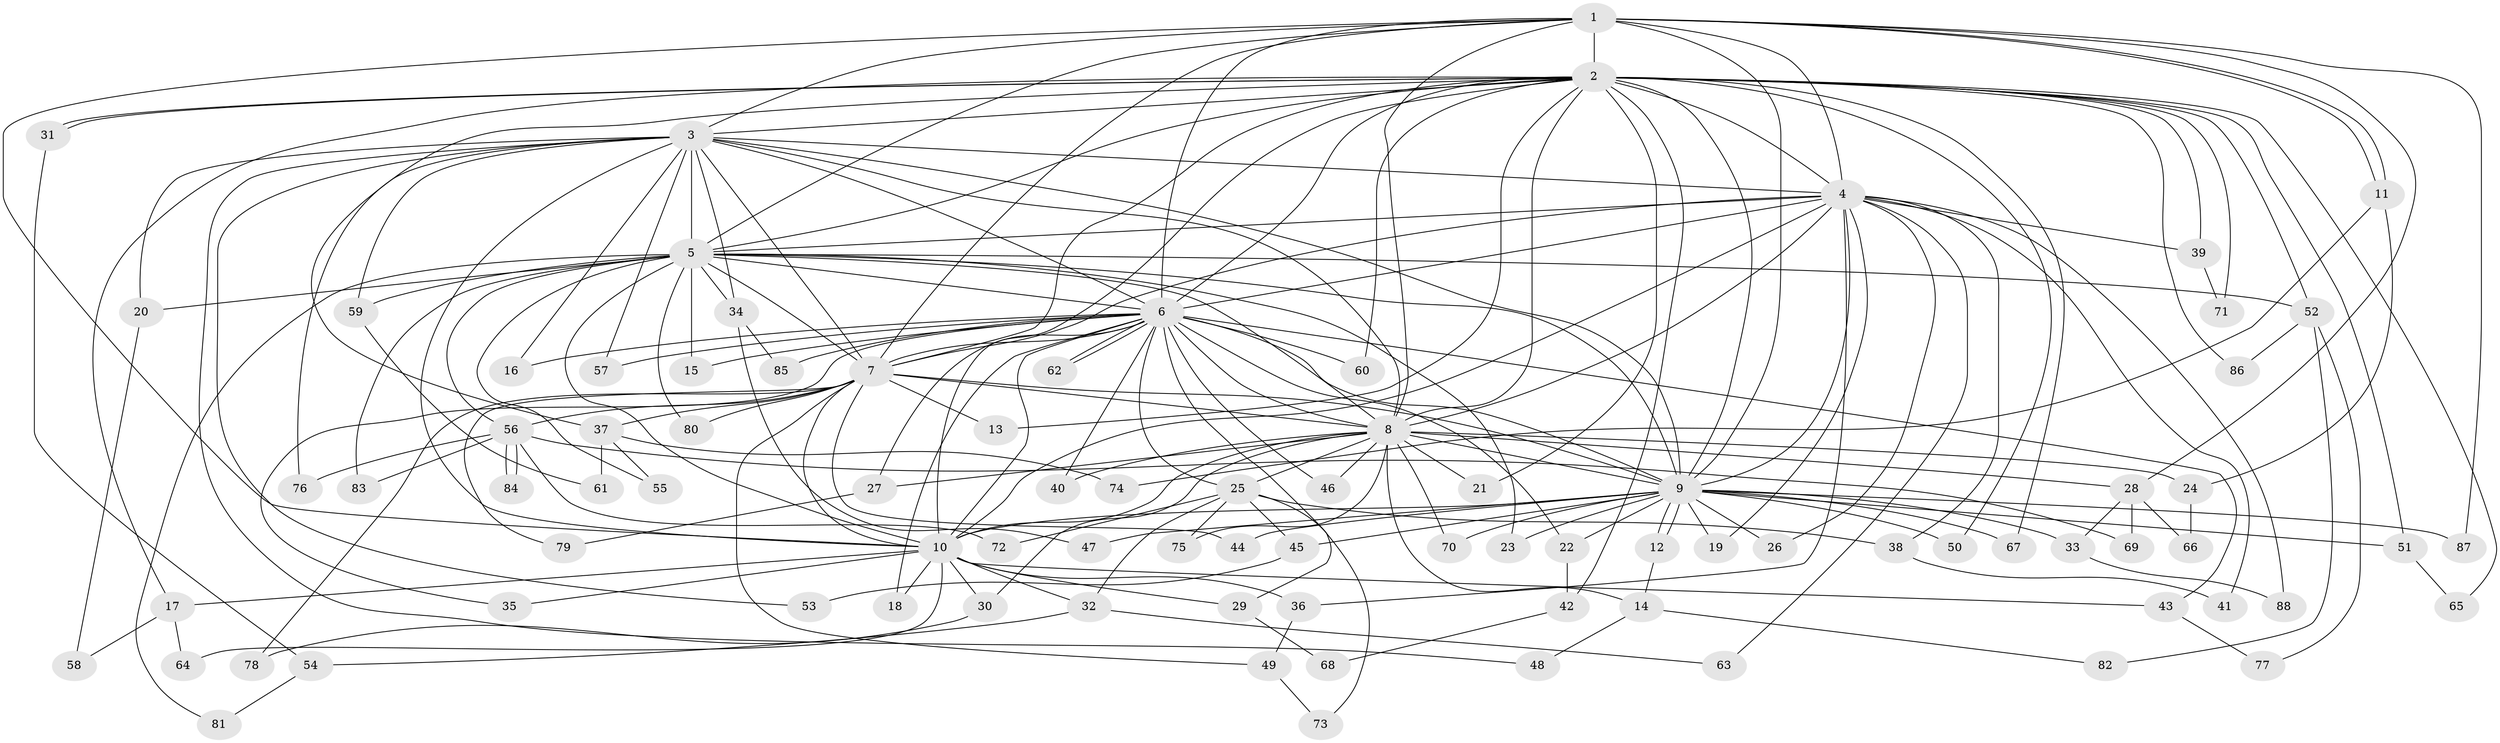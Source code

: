 // coarse degree distribution, {11: 0.037037037037037035, 12: 0.1111111111111111, 15: 0.037037037037037035, 2: 0.1111111111111111, 1: 0.07407407407407407, 4: 0.25925925925925924, 13: 0.07407407407407407, 3: 0.1111111111111111, 8: 0.037037037037037035, 16: 0.037037037037037035, 5: 0.1111111111111111}
// Generated by graph-tools (version 1.1) at 2025/36/03/04/25 23:36:31]
// undirected, 88 vertices, 201 edges
graph export_dot {
  node [color=gray90,style=filled];
  1;
  2;
  3;
  4;
  5;
  6;
  7;
  8;
  9;
  10;
  11;
  12;
  13;
  14;
  15;
  16;
  17;
  18;
  19;
  20;
  21;
  22;
  23;
  24;
  25;
  26;
  27;
  28;
  29;
  30;
  31;
  32;
  33;
  34;
  35;
  36;
  37;
  38;
  39;
  40;
  41;
  42;
  43;
  44;
  45;
  46;
  47;
  48;
  49;
  50;
  51;
  52;
  53;
  54;
  55;
  56;
  57;
  58;
  59;
  60;
  61;
  62;
  63;
  64;
  65;
  66;
  67;
  68;
  69;
  70;
  71;
  72;
  73;
  74;
  75;
  76;
  77;
  78;
  79;
  80;
  81;
  82;
  83;
  84;
  85;
  86;
  87;
  88;
  1 -- 2;
  1 -- 3;
  1 -- 4;
  1 -- 5;
  1 -- 6;
  1 -- 7;
  1 -- 8;
  1 -- 9;
  1 -- 10;
  1 -- 11;
  1 -- 11;
  1 -- 28;
  1 -- 87;
  2 -- 3;
  2 -- 4;
  2 -- 5;
  2 -- 6;
  2 -- 7;
  2 -- 8;
  2 -- 9;
  2 -- 10;
  2 -- 13;
  2 -- 17;
  2 -- 21;
  2 -- 31;
  2 -- 31;
  2 -- 37;
  2 -- 39;
  2 -- 42;
  2 -- 50;
  2 -- 51;
  2 -- 52;
  2 -- 60;
  2 -- 65;
  2 -- 67;
  2 -- 71;
  2 -- 86;
  3 -- 4;
  3 -- 5;
  3 -- 6;
  3 -- 7;
  3 -- 8;
  3 -- 9;
  3 -- 10;
  3 -- 16;
  3 -- 20;
  3 -- 34;
  3 -- 48;
  3 -- 53;
  3 -- 57;
  3 -- 59;
  3 -- 76;
  4 -- 5;
  4 -- 6;
  4 -- 7;
  4 -- 8;
  4 -- 9;
  4 -- 10;
  4 -- 19;
  4 -- 26;
  4 -- 36;
  4 -- 38;
  4 -- 39;
  4 -- 41;
  4 -- 63;
  4 -- 88;
  5 -- 6;
  5 -- 7;
  5 -- 8;
  5 -- 9;
  5 -- 10;
  5 -- 15;
  5 -- 20;
  5 -- 23;
  5 -- 34;
  5 -- 52;
  5 -- 55;
  5 -- 56;
  5 -- 59;
  5 -- 80;
  5 -- 81;
  5 -- 83;
  6 -- 7;
  6 -- 8;
  6 -- 9;
  6 -- 10;
  6 -- 15;
  6 -- 16;
  6 -- 18;
  6 -- 22;
  6 -- 25;
  6 -- 27;
  6 -- 29;
  6 -- 35;
  6 -- 40;
  6 -- 43;
  6 -- 46;
  6 -- 57;
  6 -- 60;
  6 -- 62;
  6 -- 62;
  6 -- 85;
  7 -- 8;
  7 -- 9;
  7 -- 10;
  7 -- 13;
  7 -- 37;
  7 -- 44;
  7 -- 49;
  7 -- 56;
  7 -- 78;
  7 -- 79;
  7 -- 80;
  8 -- 9;
  8 -- 10;
  8 -- 14;
  8 -- 21;
  8 -- 24;
  8 -- 25;
  8 -- 27;
  8 -- 28;
  8 -- 30;
  8 -- 40;
  8 -- 46;
  8 -- 70;
  8 -- 75;
  9 -- 10;
  9 -- 12;
  9 -- 12;
  9 -- 19;
  9 -- 22;
  9 -- 23;
  9 -- 26;
  9 -- 33;
  9 -- 44;
  9 -- 45;
  9 -- 47;
  9 -- 50;
  9 -- 51;
  9 -- 67;
  9 -- 70;
  9 -- 87;
  10 -- 17;
  10 -- 18;
  10 -- 29;
  10 -- 30;
  10 -- 32;
  10 -- 35;
  10 -- 36;
  10 -- 43;
  10 -- 64;
  11 -- 24;
  11 -- 74;
  12 -- 14;
  14 -- 48;
  14 -- 82;
  17 -- 58;
  17 -- 64;
  20 -- 58;
  22 -- 42;
  24 -- 66;
  25 -- 32;
  25 -- 38;
  25 -- 45;
  25 -- 72;
  25 -- 73;
  25 -- 75;
  27 -- 79;
  28 -- 33;
  28 -- 66;
  28 -- 69;
  29 -- 68;
  30 -- 78;
  31 -- 54;
  32 -- 54;
  32 -- 63;
  33 -- 88;
  34 -- 47;
  34 -- 85;
  36 -- 49;
  37 -- 55;
  37 -- 61;
  37 -- 74;
  38 -- 41;
  39 -- 71;
  42 -- 68;
  43 -- 77;
  45 -- 53;
  49 -- 73;
  51 -- 65;
  52 -- 77;
  52 -- 82;
  52 -- 86;
  54 -- 81;
  56 -- 69;
  56 -- 72;
  56 -- 76;
  56 -- 83;
  56 -- 84;
  56 -- 84;
  59 -- 61;
}
